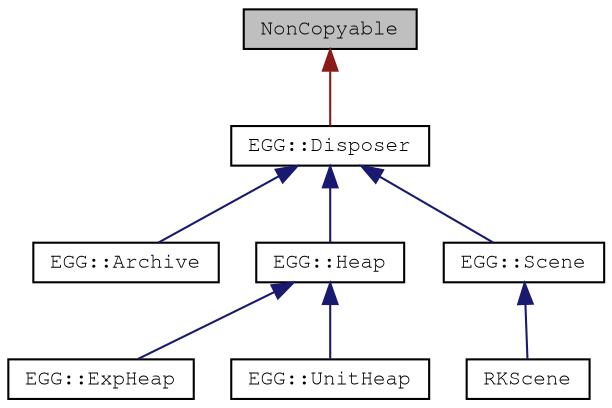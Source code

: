 digraph "NonCopyable"
{
 // LATEX_PDF_SIZE
  edge [fontname="FreeMono",fontsize="10",labelfontname="FreeMono",labelfontsize="10"];
  node [fontname="FreeMono",fontsize="10",shape=record];
  Node1 [label="NonCopyable",height=0.2,width=0.4,color="black", fillcolor="grey75", style="filled", fontcolor="black",tooltip=" "];
  Node1 -> Node2 [dir="back",color="firebrick4",fontsize="10",style="solid",fontname="FreeMono"];
  Node2 [label="EGG::Disposer",height=0.2,width=0.4,color="black", fillcolor="white", style="filled",URL="$class_e_g_g_1_1_disposer.html",tooltip="Base class for garbage-collected objects."];
  Node2 -> Node3 [dir="back",color="midnightblue",fontsize="10",style="solid",fontname="FreeMono"];
  Node3 [label="EGG::Archive",height=0.2,width=0.4,color="black", fillcolor="white", style="filled",URL="$class_e_g_g_1_1_archive.html",tooltip=" "];
  Node2 -> Node4 [dir="back",color="midnightblue",fontsize="10",style="solid",fontname="FreeMono"];
  Node4 [label="EGG::Heap",height=0.2,width=0.4,color="black", fillcolor="white", style="filled",URL="$class_e_g_g_1_1_heap.html",tooltip="Base Heap class."];
  Node4 -> Node5 [dir="back",color="midnightblue",fontsize="10",style="solid",fontname="FreeMono"];
  Node5 [label="EGG::ExpHeap",height=0.2,width=0.4,color="black", fillcolor="white", style="filled",URL="$class_e_g_g_1_1_exp_heap.html",tooltip=" "];
  Node4 -> Node6 [dir="back",color="midnightblue",fontsize="10",style="solid",fontname="FreeMono"];
  Node6 [label="EGG::UnitHeap",height=0.2,width=0.4,color="black", fillcolor="white", style="filled",URL="$class_e_g_g_1_1_unit_heap.html",tooltip=" "];
  Node2 -> Node7 [dir="back",color="midnightblue",fontsize="10",style="solid",fontname="FreeMono"];
  Node7 [label="EGG::Scene",height=0.2,width=0.4,color="black", fillcolor="white", style="filled",URL="$class_e_g_g_1_1_scene.html",tooltip=" "];
  Node7 -> Node8 [dir="back",color="midnightblue",fontsize="10",style="solid",fontname="FreeMono"];
  Node8 [label="RKScene",height=0.2,width=0.4,color="black", fillcolor="white", style="filled",URL="$class_r_k_scene.html",tooltip=" "];
}
